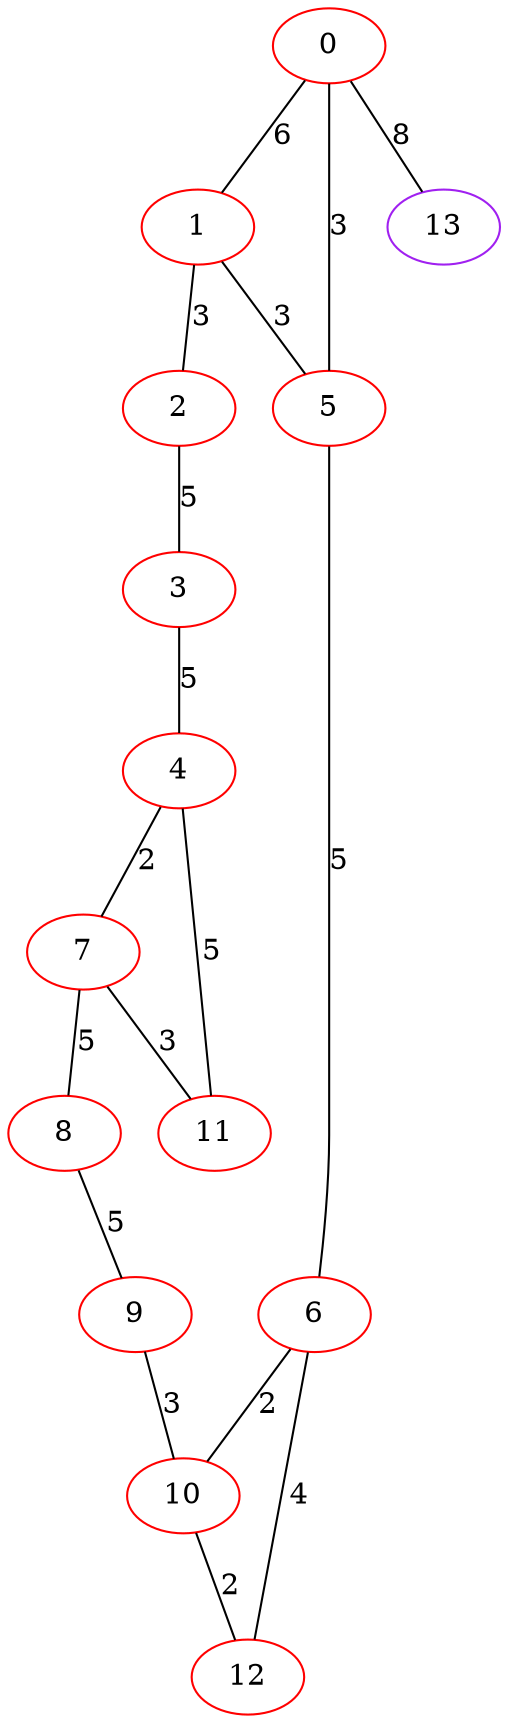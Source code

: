 graph "" {
0 [color=red, weight=1];
1 [color=red, weight=1];
2 [color=red, weight=1];
3 [color=red, weight=1];
4 [color=red, weight=1];
5 [color=red, weight=1];
6 [color=red, weight=1];
7 [color=red, weight=1];
8 [color=red, weight=1];
9 [color=red, weight=1];
10 [color=red, weight=1];
11 [color=red, weight=1];
12 [color=red, weight=1];
13 [color=purple, weight=4];
0 -- 1  [key=0, label=6];
0 -- 5  [key=0, label=3];
0 -- 13  [key=0, label=8];
1 -- 2  [key=0, label=3];
1 -- 5  [key=0, label=3];
2 -- 3  [key=0, label=5];
3 -- 4  [key=0, label=5];
4 -- 11  [key=0, label=5];
4 -- 7  [key=0, label=2];
5 -- 6  [key=0, label=5];
6 -- 10  [key=0, label=2];
6 -- 12  [key=0, label=4];
7 -- 8  [key=0, label=5];
7 -- 11  [key=0, label=3];
8 -- 9  [key=0, label=5];
9 -- 10  [key=0, label=3];
10 -- 12  [key=0, label=2];
}
